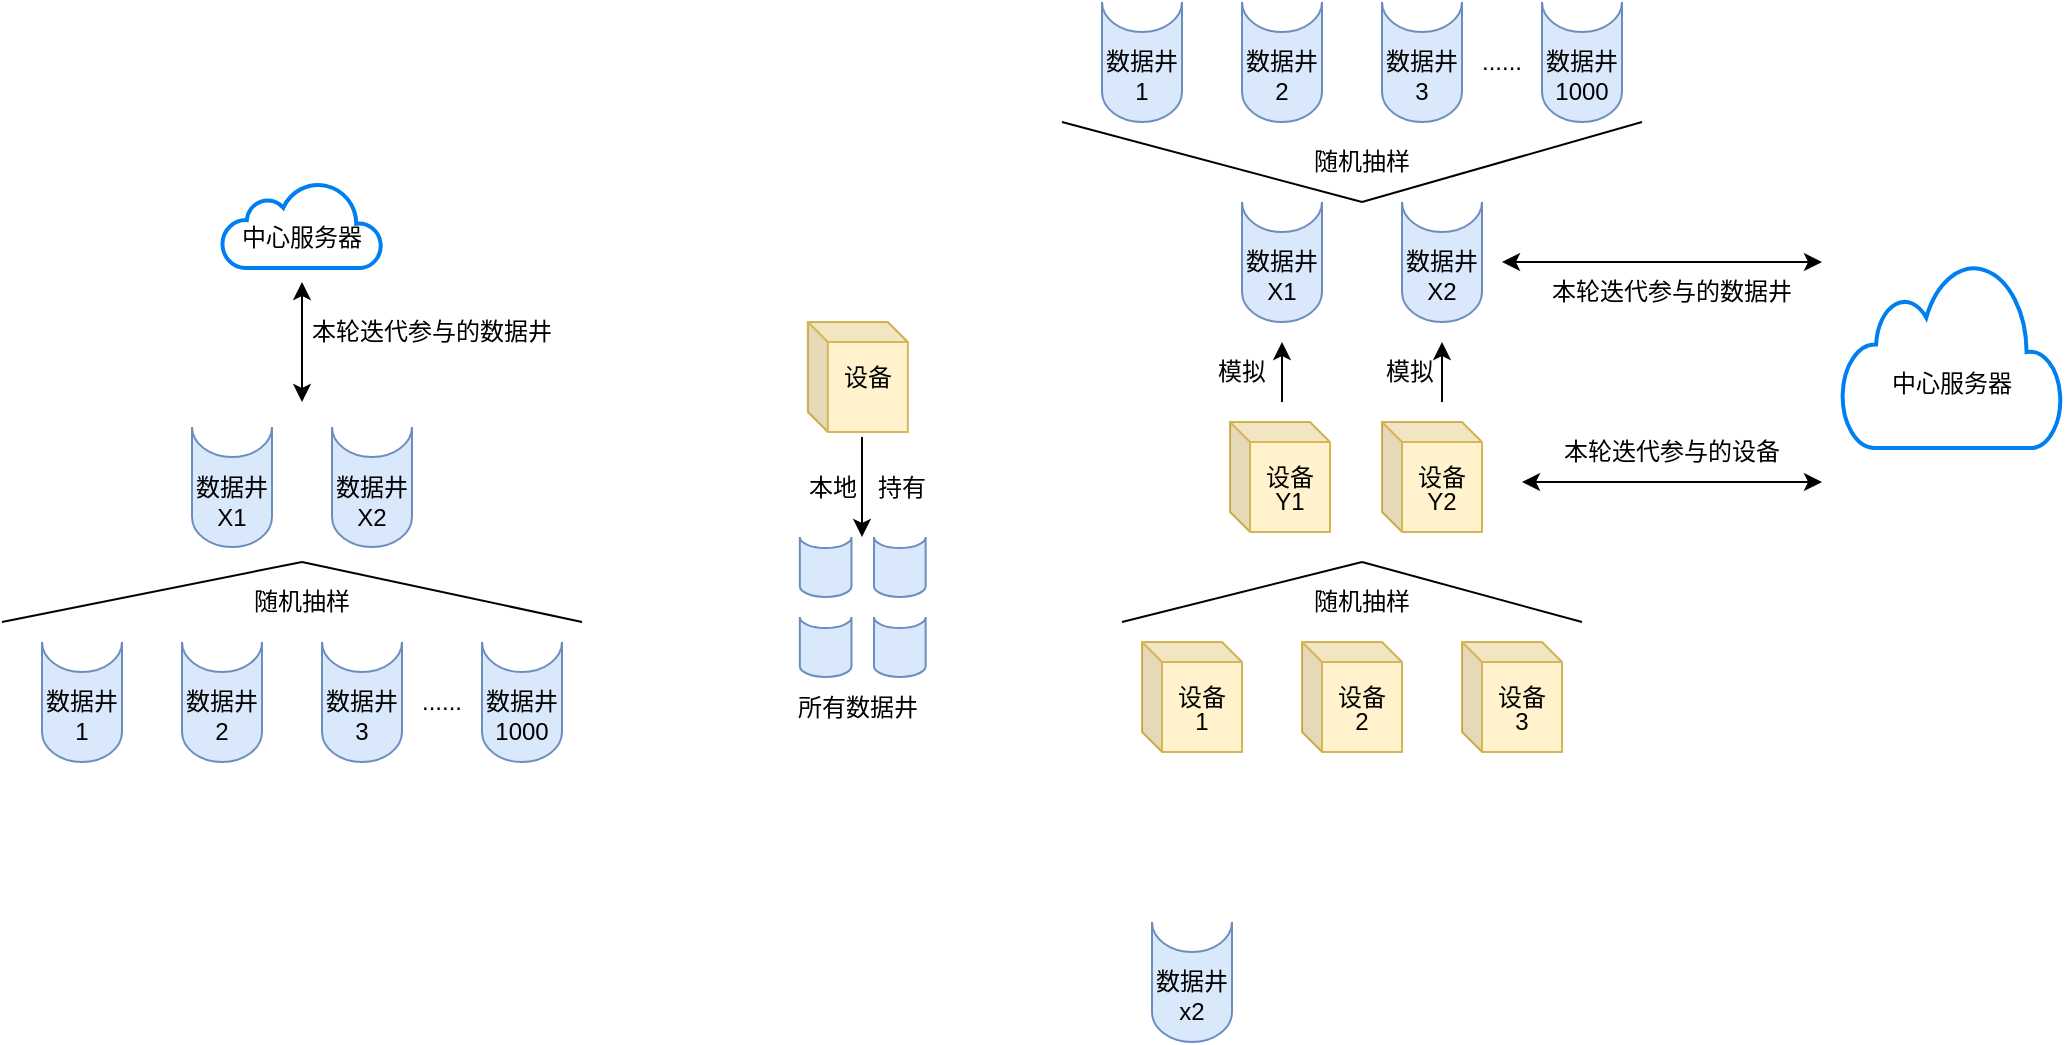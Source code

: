 <mxfile version="21.7.4" type="github">
  <diagram id="fN3Cbw2DqfhjiOd_NkiC" name="第 1 页">
    <mxGraphModel dx="2528" dy="914" grid="1" gridSize="10" guides="1" tooltips="1" connect="1" arrows="1" fold="1" page="1" pageScale="1" pageWidth="827" pageHeight="1169" math="0" shadow="0">
      <root>
        <mxCell id="0" />
        <mxCell id="1" parent="0" />
        <mxCell id="Ag0Fxl8VSpULCYmakODj-46" value="" style="group" parent="1" vertex="1" connectable="0">
          <mxGeometry x="285" y="510" width="60" height="60" as="geometry" />
        </mxCell>
        <mxCell id="Ag0Fxl8VSpULCYmakODj-47" value="" style="shape=cylinder3;whiteSpace=wrap;html=1;boundedLbl=1;backgroundOutline=1;size=15;lid=0;fillColor=#dae8fc;strokeColor=#6c8ebf;" parent="Ag0Fxl8VSpULCYmakODj-46" vertex="1">
          <mxGeometry x="10" width="40" height="60" as="geometry" />
        </mxCell>
        <mxCell id="Ag0Fxl8VSpULCYmakODj-48" value="数据井" style="text;html=1;strokeColor=none;fillColor=none;align=center;verticalAlign=middle;whiteSpace=wrap;rounded=0;" parent="Ag0Fxl8VSpULCYmakODj-46" vertex="1">
          <mxGeometry y="15" width="60" height="30" as="geometry" />
        </mxCell>
        <mxCell id="Ag0Fxl8VSpULCYmakODj-49" value="x2" style="text;html=1;strokeColor=none;fillColor=none;align=center;verticalAlign=middle;whiteSpace=wrap;rounded=0;" parent="Ag0Fxl8VSpULCYmakODj-46" vertex="1">
          <mxGeometry y="30" width="60" height="30" as="geometry" />
        </mxCell>
        <mxCell id="Ag0Fxl8VSpULCYmakODj-60" value="" style="group" parent="1" vertex="1" connectable="0">
          <mxGeometry x="370" y="370" width="60" height="55" as="geometry" />
        </mxCell>
        <mxCell id="Ag0Fxl8VSpULCYmakODj-61" value="" style="shape=cube;whiteSpace=wrap;html=1;boundedLbl=1;backgroundOutline=1;darkOpacity=0.05;darkOpacity2=0.1;size=10;fillColor=#fff2cc;strokeColor=#d6b656;" parent="Ag0Fxl8VSpULCYmakODj-60" vertex="1">
          <mxGeometry width="50" height="55" as="geometry" />
        </mxCell>
        <mxCell id="Ag0Fxl8VSpULCYmakODj-62" value="设备" style="text;html=1;strokeColor=none;fillColor=none;align=center;verticalAlign=middle;whiteSpace=wrap;rounded=0;" parent="Ag0Fxl8VSpULCYmakODj-60" vertex="1">
          <mxGeometry y="12.5" width="60" height="30" as="geometry" />
        </mxCell>
        <mxCell id="Ag0Fxl8VSpULCYmakODj-63" value="2" style="text;html=1;strokeColor=none;fillColor=none;align=center;verticalAlign=middle;whiteSpace=wrap;rounded=0;" parent="Ag0Fxl8VSpULCYmakODj-60" vertex="1">
          <mxGeometry y="25" width="60" height="30" as="geometry" />
        </mxCell>
        <mxCell id="Ag0Fxl8VSpULCYmakODj-66" value="" style="group" parent="1" vertex="1" connectable="0">
          <mxGeometry x="450" y="370" width="60" height="55" as="geometry" />
        </mxCell>
        <mxCell id="Ag0Fxl8VSpULCYmakODj-67" value="" style="shape=cube;whiteSpace=wrap;html=1;boundedLbl=1;backgroundOutline=1;darkOpacity=0.05;darkOpacity2=0.1;size=10;fillColor=#fff2cc;strokeColor=#d6b656;" parent="Ag0Fxl8VSpULCYmakODj-66" vertex="1">
          <mxGeometry width="50" height="55" as="geometry" />
        </mxCell>
        <mxCell id="Ag0Fxl8VSpULCYmakODj-68" value="设备" style="text;html=1;strokeColor=none;fillColor=none;align=center;verticalAlign=middle;whiteSpace=wrap;rounded=0;" parent="Ag0Fxl8VSpULCYmakODj-66" vertex="1">
          <mxGeometry y="12.5" width="60" height="30" as="geometry" />
        </mxCell>
        <mxCell id="Ag0Fxl8VSpULCYmakODj-69" value="3" style="text;html=1;strokeColor=none;fillColor=none;align=center;verticalAlign=middle;whiteSpace=wrap;rounded=0;" parent="Ag0Fxl8VSpULCYmakODj-66" vertex="1">
          <mxGeometry y="25" width="60" height="30" as="geometry" />
        </mxCell>
        <mxCell id="Ag0Fxl8VSpULCYmakODj-89" value="" style="group" parent="1" vertex="1" connectable="0">
          <mxGeometry x="100" y="210" width="82.91" height="207.5" as="geometry" />
        </mxCell>
        <mxCell id="Ag0Fxl8VSpULCYmakODj-10" value="" style="group" parent="Ag0Fxl8VSpULCYmakODj-89" vertex="1" connectable="0">
          <mxGeometry x="22.91" width="60" height="55" as="geometry" />
        </mxCell>
        <mxCell id="Ag0Fxl8VSpULCYmakODj-8" value="" style="shape=cube;whiteSpace=wrap;html=1;boundedLbl=1;backgroundOutline=1;darkOpacity=0.05;darkOpacity2=0.1;size=10;fillColor=#fff2cc;strokeColor=#d6b656;" parent="Ag0Fxl8VSpULCYmakODj-10" vertex="1">
          <mxGeometry width="50" height="55" as="geometry" />
        </mxCell>
        <mxCell id="Ag0Fxl8VSpULCYmakODj-7" value="设备" style="text;html=1;strokeColor=none;fillColor=none;align=center;verticalAlign=middle;whiteSpace=wrap;rounded=0;" parent="Ag0Fxl8VSpULCYmakODj-10" vertex="1">
          <mxGeometry y="12.5" width="60" height="30" as="geometry" />
        </mxCell>
        <mxCell id="Ag0Fxl8VSpULCYmakODj-85" value="" style="group" parent="Ag0Fxl8VSpULCYmakODj-89" vertex="1" connectable="0">
          <mxGeometry x="12.91" y="107.5" width="70" height="100" as="geometry" />
        </mxCell>
        <mxCell id="Ag0Fxl8VSpULCYmakODj-77" value="" style="shape=cylinder3;whiteSpace=wrap;html=1;boundedLbl=1;backgroundOutline=1;size=5.519;lid=0;fillColor=#dae8fc;strokeColor=#6c8ebf;" parent="Ag0Fxl8VSpULCYmakODj-85" vertex="1">
          <mxGeometry x="6" width="25.833" height="30" as="geometry" />
        </mxCell>
        <mxCell id="Ag0Fxl8VSpULCYmakODj-80" value="" style="shape=cylinder3;whiteSpace=wrap;html=1;boundedLbl=1;backgroundOutline=1;size=5.519;lid=0;fillColor=#dae8fc;strokeColor=#6c8ebf;" parent="Ag0Fxl8VSpULCYmakODj-85" vertex="1">
          <mxGeometry x="43.08" width="25.833" height="30" as="geometry" />
        </mxCell>
        <mxCell id="Ag0Fxl8VSpULCYmakODj-81" value="" style="shape=cylinder3;whiteSpace=wrap;html=1;boundedLbl=1;backgroundOutline=1;size=5.519;lid=0;fillColor=#dae8fc;strokeColor=#6c8ebf;" parent="Ag0Fxl8VSpULCYmakODj-85" vertex="1">
          <mxGeometry x="6" y="40" width="25.833" height="30" as="geometry" />
        </mxCell>
        <mxCell id="Ag0Fxl8VSpULCYmakODj-82" value="" style="shape=cylinder3;whiteSpace=wrap;html=1;boundedLbl=1;backgroundOutline=1;size=5.519;lid=0;fillColor=#dae8fc;strokeColor=#6c8ebf;" parent="Ag0Fxl8VSpULCYmakODj-85" vertex="1">
          <mxGeometry x="43.08" y="40" width="25.833" height="30" as="geometry" />
        </mxCell>
        <mxCell id="Ag0Fxl8VSpULCYmakODj-84" value="所有数据井" style="text;html=1;strokeColor=none;fillColor=none;align=center;verticalAlign=middle;whiteSpace=wrap;rounded=0;" parent="Ag0Fxl8VSpULCYmakODj-85" vertex="1">
          <mxGeometry y="70" width="70" height="30" as="geometry" />
        </mxCell>
        <mxCell id="Ag0Fxl8VSpULCYmakODj-86" value="" style="endArrow=classic;html=1;rounded=0;" parent="Ag0Fxl8VSpULCYmakODj-89" edge="1">
          <mxGeometry width="50" height="50" relative="1" as="geometry">
            <mxPoint x="50" y="57.5" as="sourcePoint" />
            <mxPoint x="50" y="107.5" as="targetPoint" />
          </mxGeometry>
        </mxCell>
        <mxCell id="Ag0Fxl8VSpULCYmakODj-87" value="持有" style="text;html=1;strokeColor=none;fillColor=none;align=center;verticalAlign=middle;whiteSpace=wrap;rounded=0;" parent="Ag0Fxl8VSpULCYmakODj-89" vertex="1">
          <mxGeometry x="40" y="67.5" width="60" height="30" as="geometry" />
        </mxCell>
        <mxCell id="Ag0Fxl8VSpULCYmakODj-91" value="本地" style="text;html=1;align=center;verticalAlign=middle;resizable=0;points=[];autosize=1;strokeColor=none;fillColor=none;" parent="Ag0Fxl8VSpULCYmakODj-89" vertex="1">
          <mxGeometry x="10" y="67.5" width="50" height="30" as="geometry" />
        </mxCell>
        <mxCell id="Ag0Fxl8VSpULCYmakODj-90" value="" style="group" parent="1" vertex="1" connectable="0">
          <mxGeometry x="-280" y="140" width="290" height="290" as="geometry" />
        </mxCell>
        <mxCell id="Ag0Fxl8VSpULCYmakODj-13" value="" style="group" parent="Ag0Fxl8VSpULCYmakODj-90" vertex="1" connectable="0">
          <mxGeometry x="110" width="80" height="43" as="geometry" />
        </mxCell>
        <mxCell id="Ag0Fxl8VSpULCYmakODj-11" value="" style="html=1;verticalLabelPosition=bottom;align=center;labelBackgroundColor=#ffffff;verticalAlign=top;strokeWidth=2;strokeColor=#0080F0;shadow=0;dashed=0;shape=mxgraph.ios7.icons.cloud;" parent="Ag0Fxl8VSpULCYmakODj-13" vertex="1">
          <mxGeometry width="80" height="43" as="geometry" />
        </mxCell>
        <mxCell id="Ag0Fxl8VSpULCYmakODj-12" value="中心服务器" style="text;html=1;strokeColor=none;fillColor=none;align=center;verticalAlign=middle;whiteSpace=wrap;rounded=0;" parent="Ag0Fxl8VSpULCYmakODj-13" vertex="1">
          <mxGeometry x="5" y="13" width="70" height="30" as="geometry" />
        </mxCell>
        <mxCell id="Ag0Fxl8VSpULCYmakODj-34" value="" style="group" parent="Ag0Fxl8VSpULCYmakODj-90" vertex="1" connectable="0">
          <mxGeometry x="10" y="230" width="280" height="60" as="geometry" />
        </mxCell>
        <mxCell id="Ag0Fxl8VSpULCYmakODj-5" value="" style="group" parent="Ag0Fxl8VSpULCYmakODj-34" vertex="1" connectable="0">
          <mxGeometry width="60" height="60" as="geometry" />
        </mxCell>
        <mxCell id="Ag0Fxl8VSpULCYmakODj-1" value="" style="shape=cylinder3;whiteSpace=wrap;html=1;boundedLbl=1;backgroundOutline=1;size=15;lid=0;fillColor=#dae8fc;strokeColor=#6c8ebf;" parent="Ag0Fxl8VSpULCYmakODj-5" vertex="1">
          <mxGeometry x="10" width="40" height="60" as="geometry" />
        </mxCell>
        <mxCell id="Ag0Fxl8VSpULCYmakODj-3" value="数据井" style="text;html=1;strokeColor=none;fillColor=none;align=center;verticalAlign=middle;whiteSpace=wrap;rounded=0;" parent="Ag0Fxl8VSpULCYmakODj-5" vertex="1">
          <mxGeometry y="15" width="60" height="30" as="geometry" />
        </mxCell>
        <mxCell id="Ag0Fxl8VSpULCYmakODj-4" value="1" style="text;html=1;strokeColor=none;fillColor=none;align=center;verticalAlign=middle;whiteSpace=wrap;rounded=0;" parent="Ag0Fxl8VSpULCYmakODj-5" vertex="1">
          <mxGeometry y="30" width="60" height="30" as="geometry" />
        </mxCell>
        <mxCell id="Ag0Fxl8VSpULCYmakODj-14" value="" style="group" parent="Ag0Fxl8VSpULCYmakODj-34" vertex="1" connectable="0">
          <mxGeometry x="70" width="60" height="60" as="geometry" />
        </mxCell>
        <mxCell id="Ag0Fxl8VSpULCYmakODj-15" value="" style="shape=cylinder3;whiteSpace=wrap;html=1;boundedLbl=1;backgroundOutline=1;size=15;lid=0;fillColor=#dae8fc;strokeColor=#6c8ebf;" parent="Ag0Fxl8VSpULCYmakODj-14" vertex="1">
          <mxGeometry x="10" width="40" height="60" as="geometry" />
        </mxCell>
        <mxCell id="Ag0Fxl8VSpULCYmakODj-16" value="数据井" style="text;html=1;strokeColor=none;fillColor=none;align=center;verticalAlign=middle;whiteSpace=wrap;rounded=0;" parent="Ag0Fxl8VSpULCYmakODj-14" vertex="1">
          <mxGeometry y="15" width="60" height="30" as="geometry" />
        </mxCell>
        <mxCell id="Ag0Fxl8VSpULCYmakODj-17" value="2" style="text;html=1;strokeColor=none;fillColor=none;align=center;verticalAlign=middle;whiteSpace=wrap;rounded=0;" parent="Ag0Fxl8VSpULCYmakODj-14" vertex="1">
          <mxGeometry y="30" width="60" height="30" as="geometry" />
        </mxCell>
        <mxCell id="Ag0Fxl8VSpULCYmakODj-18" value="" style="group" parent="Ag0Fxl8VSpULCYmakODj-34" vertex="1" connectable="0">
          <mxGeometry x="220" width="60" height="60" as="geometry" />
        </mxCell>
        <mxCell id="Ag0Fxl8VSpULCYmakODj-19" value="" style="shape=cylinder3;whiteSpace=wrap;html=1;boundedLbl=1;backgroundOutline=1;size=15;lid=0;fillColor=#dae8fc;strokeColor=#6c8ebf;" parent="Ag0Fxl8VSpULCYmakODj-18" vertex="1">
          <mxGeometry x="10" width="40" height="60" as="geometry" />
        </mxCell>
        <mxCell id="Ag0Fxl8VSpULCYmakODj-20" value="数据井" style="text;html=1;strokeColor=none;fillColor=none;align=center;verticalAlign=middle;whiteSpace=wrap;rounded=0;" parent="Ag0Fxl8VSpULCYmakODj-18" vertex="1">
          <mxGeometry y="15" width="60" height="30" as="geometry" />
        </mxCell>
        <mxCell id="Ag0Fxl8VSpULCYmakODj-21" value="1000" style="text;html=1;strokeColor=none;fillColor=none;align=center;verticalAlign=middle;whiteSpace=wrap;rounded=0;" parent="Ag0Fxl8VSpULCYmakODj-18" vertex="1">
          <mxGeometry y="30" width="60" height="30" as="geometry" />
        </mxCell>
        <mxCell id="Ag0Fxl8VSpULCYmakODj-22" value="......" style="text;html=1;strokeColor=none;fillColor=none;align=center;verticalAlign=middle;whiteSpace=wrap;rounded=0;" parent="Ag0Fxl8VSpULCYmakODj-34" vertex="1">
          <mxGeometry x="180" y="15" width="60" height="30" as="geometry" />
        </mxCell>
        <mxCell id="Ag0Fxl8VSpULCYmakODj-29" value="" style="group" parent="Ag0Fxl8VSpULCYmakODj-34" vertex="1" connectable="0">
          <mxGeometry x="140" width="60" height="60" as="geometry" />
        </mxCell>
        <mxCell id="Ag0Fxl8VSpULCYmakODj-30" value="" style="shape=cylinder3;whiteSpace=wrap;html=1;boundedLbl=1;backgroundOutline=1;size=15;lid=0;fillColor=#dae8fc;strokeColor=#6c8ebf;" parent="Ag0Fxl8VSpULCYmakODj-29" vertex="1">
          <mxGeometry x="10" width="40" height="60" as="geometry" />
        </mxCell>
        <mxCell id="Ag0Fxl8VSpULCYmakODj-31" value="数据井" style="text;html=1;strokeColor=none;fillColor=none;align=center;verticalAlign=middle;whiteSpace=wrap;rounded=0;" parent="Ag0Fxl8VSpULCYmakODj-29" vertex="1">
          <mxGeometry y="15" width="60" height="30" as="geometry" />
        </mxCell>
        <mxCell id="Ag0Fxl8VSpULCYmakODj-32" value="3" style="text;html=1;strokeColor=none;fillColor=none;align=center;verticalAlign=middle;whiteSpace=wrap;rounded=0;" parent="Ag0Fxl8VSpULCYmakODj-29" vertex="1">
          <mxGeometry y="30" width="60" height="30" as="geometry" />
        </mxCell>
        <mxCell id="Ag0Fxl8VSpULCYmakODj-35" value="" style="endArrow=none;html=1;rounded=0;" parent="Ag0Fxl8VSpULCYmakODj-90" edge="1">
          <mxGeometry width="50" height="50" relative="1" as="geometry">
            <mxPoint x="150" y="190" as="sourcePoint" />
            <mxPoint x="290" y="220" as="targetPoint" />
          </mxGeometry>
        </mxCell>
        <mxCell id="Ag0Fxl8VSpULCYmakODj-40" value="" style="endArrow=none;html=1;rounded=0;" parent="Ag0Fxl8VSpULCYmakODj-90" edge="1">
          <mxGeometry width="50" height="50" relative="1" as="geometry">
            <mxPoint x="150" y="190" as="sourcePoint" />
            <mxPoint y="220" as="targetPoint" />
          </mxGeometry>
        </mxCell>
        <mxCell id="Ag0Fxl8VSpULCYmakODj-56" value="随机抽样" style="text;html=1;strokeColor=none;fillColor=none;align=center;verticalAlign=middle;whiteSpace=wrap;rounded=0;" parent="Ag0Fxl8VSpULCYmakODj-90" vertex="1">
          <mxGeometry x="120" y="195" width="60" height="30" as="geometry" />
        </mxCell>
        <mxCell id="Ag0Fxl8VSpULCYmakODj-58" value="" style="endArrow=classic;startArrow=classic;html=1;rounded=0;" parent="Ag0Fxl8VSpULCYmakODj-90" edge="1">
          <mxGeometry width="50" height="50" relative="1" as="geometry">
            <mxPoint x="150" y="110" as="sourcePoint" />
            <mxPoint x="150" y="50" as="targetPoint" />
          </mxGeometry>
        </mxCell>
        <mxCell id="Ag0Fxl8VSpULCYmakODj-59" value="本轮迭代参与的数据井" style="text;html=1;strokeColor=none;fillColor=none;align=center;verticalAlign=middle;whiteSpace=wrap;rounded=0;" parent="Ag0Fxl8VSpULCYmakODj-90" vertex="1">
          <mxGeometry x="150" y="60" width="130" height="30" as="geometry" />
        </mxCell>
        <mxCell id="Ag0Fxl8VSpULCYmakODj-65" value="" style="group" parent="Ag0Fxl8VSpULCYmakODj-90" vertex="1" connectable="0">
          <mxGeometry x="85" y="122.5" width="130" height="60" as="geometry" />
        </mxCell>
        <mxCell id="Ag0Fxl8VSpULCYmakODj-24" value="" style="group" parent="Ag0Fxl8VSpULCYmakODj-65" vertex="1" connectable="0">
          <mxGeometry width="60" height="60" as="geometry" />
        </mxCell>
        <mxCell id="Ag0Fxl8VSpULCYmakODj-25" value="" style="shape=cylinder3;whiteSpace=wrap;html=1;boundedLbl=1;backgroundOutline=1;size=15;lid=0;fillColor=#dae8fc;strokeColor=#6c8ebf;" parent="Ag0Fxl8VSpULCYmakODj-24" vertex="1">
          <mxGeometry x="10" width="40" height="60" as="geometry" />
        </mxCell>
        <mxCell id="Ag0Fxl8VSpULCYmakODj-26" value="数据井" style="text;html=1;strokeColor=none;fillColor=none;align=center;verticalAlign=middle;whiteSpace=wrap;rounded=0;" parent="Ag0Fxl8VSpULCYmakODj-24" vertex="1">
          <mxGeometry y="15" width="60" height="30" as="geometry" />
        </mxCell>
        <mxCell id="Ag0Fxl8VSpULCYmakODj-27" value="X1" style="text;html=1;strokeColor=none;fillColor=none;align=center;verticalAlign=middle;whiteSpace=wrap;rounded=0;" parent="Ag0Fxl8VSpULCYmakODj-24" vertex="1">
          <mxGeometry y="30" width="60" height="30" as="geometry" />
        </mxCell>
        <mxCell id="Ag0Fxl8VSpULCYmakODj-41" value="" style="group" parent="Ag0Fxl8VSpULCYmakODj-65" vertex="1" connectable="0">
          <mxGeometry x="70" width="60" height="60" as="geometry" />
        </mxCell>
        <mxCell id="Ag0Fxl8VSpULCYmakODj-42" value="" style="shape=cylinder3;whiteSpace=wrap;html=1;boundedLbl=1;backgroundOutline=1;size=15;lid=0;fillColor=#dae8fc;strokeColor=#6c8ebf;" parent="Ag0Fxl8VSpULCYmakODj-41" vertex="1">
          <mxGeometry x="10" width="40" height="60" as="geometry" />
        </mxCell>
        <mxCell id="Ag0Fxl8VSpULCYmakODj-43" value="数据井" style="text;html=1;strokeColor=none;fillColor=none;align=center;verticalAlign=middle;whiteSpace=wrap;rounded=0;" parent="Ag0Fxl8VSpULCYmakODj-41" vertex="1">
          <mxGeometry y="15" width="60" height="30" as="geometry" />
        </mxCell>
        <mxCell id="Ag0Fxl8VSpULCYmakODj-44" value="X2" style="text;html=1;strokeColor=none;fillColor=none;align=center;verticalAlign=middle;whiteSpace=wrap;rounded=0;" parent="Ag0Fxl8VSpULCYmakODj-41" vertex="1">
          <mxGeometry y="30" width="60" height="30" as="geometry" />
        </mxCell>
        <mxCell id="Ag0Fxl8VSpULCYmakODj-97" value="" style="group" parent="1" vertex="1" connectable="0">
          <mxGeometry x="290" y="370" width="60" height="55" as="geometry" />
        </mxCell>
        <mxCell id="Ag0Fxl8VSpULCYmakODj-98" value="" style="shape=cube;whiteSpace=wrap;html=1;boundedLbl=1;backgroundOutline=1;darkOpacity=0.05;darkOpacity2=0.1;size=10;fillColor=#fff2cc;strokeColor=#d6b656;" parent="Ag0Fxl8VSpULCYmakODj-97" vertex="1">
          <mxGeometry width="50" height="55" as="geometry" />
        </mxCell>
        <mxCell id="Ag0Fxl8VSpULCYmakODj-99" value="设备" style="text;html=1;strokeColor=none;fillColor=none;align=center;verticalAlign=middle;whiteSpace=wrap;rounded=0;" parent="Ag0Fxl8VSpULCYmakODj-97" vertex="1">
          <mxGeometry y="12.5" width="60" height="30" as="geometry" />
        </mxCell>
        <mxCell id="Ag0Fxl8VSpULCYmakODj-100" value="1" style="text;html=1;strokeColor=none;fillColor=none;align=center;verticalAlign=middle;whiteSpace=wrap;rounded=0;" parent="Ag0Fxl8VSpULCYmakODj-97" vertex="1">
          <mxGeometry y="25" width="60" height="30" as="geometry" />
        </mxCell>
        <mxCell id="Ag0Fxl8VSpULCYmakODj-101" value="" style="endArrow=none;html=1;rounded=0;" parent="1" edge="1">
          <mxGeometry width="50" height="50" relative="1" as="geometry">
            <mxPoint x="400" y="330" as="sourcePoint" />
            <mxPoint x="510" y="360" as="targetPoint" />
          </mxGeometry>
        </mxCell>
        <mxCell id="Ag0Fxl8VSpULCYmakODj-102" value="" style="endArrow=none;html=1;rounded=0;" parent="1" edge="1">
          <mxGeometry width="50" height="50" relative="1" as="geometry">
            <mxPoint x="400" y="330" as="sourcePoint" />
            <mxPoint x="280" y="360" as="targetPoint" />
          </mxGeometry>
        </mxCell>
        <mxCell id="Ag0Fxl8VSpULCYmakODj-103" value="随机抽样" style="text;html=1;strokeColor=none;fillColor=none;align=center;verticalAlign=middle;whiteSpace=wrap;rounded=0;" parent="1" vertex="1">
          <mxGeometry x="370" y="335" width="60" height="30" as="geometry" />
        </mxCell>
        <mxCell id="Ag0Fxl8VSpULCYmakODj-104" value="" style="group" parent="1" vertex="1" connectable="0">
          <mxGeometry x="410" y="260" width="60" height="55" as="geometry" />
        </mxCell>
        <mxCell id="Ag0Fxl8VSpULCYmakODj-105" value="" style="shape=cube;whiteSpace=wrap;html=1;boundedLbl=1;backgroundOutline=1;darkOpacity=0.05;darkOpacity2=0.1;size=10;fillColor=#fff2cc;strokeColor=#d6b656;" parent="Ag0Fxl8VSpULCYmakODj-104" vertex="1">
          <mxGeometry width="50" height="55" as="geometry" />
        </mxCell>
        <mxCell id="Ag0Fxl8VSpULCYmakODj-106" value="设备" style="text;html=1;strokeColor=none;fillColor=none;align=center;verticalAlign=middle;whiteSpace=wrap;rounded=0;" parent="Ag0Fxl8VSpULCYmakODj-104" vertex="1">
          <mxGeometry y="12.5" width="60" height="30" as="geometry" />
        </mxCell>
        <mxCell id="Ag0Fxl8VSpULCYmakODj-107" value="Y2" style="text;html=1;strokeColor=none;fillColor=none;align=center;verticalAlign=middle;whiteSpace=wrap;rounded=0;" parent="Ag0Fxl8VSpULCYmakODj-104" vertex="1">
          <mxGeometry y="25" width="60" height="30" as="geometry" />
        </mxCell>
        <mxCell id="Ag0Fxl8VSpULCYmakODj-108" value="" style="group" parent="1" vertex="1" connectable="0">
          <mxGeometry x="334" y="260" width="60" height="55" as="geometry" />
        </mxCell>
        <mxCell id="Ag0Fxl8VSpULCYmakODj-109" value="" style="shape=cube;whiteSpace=wrap;html=1;boundedLbl=1;backgroundOutline=1;darkOpacity=0.05;darkOpacity2=0.1;size=10;fillColor=#fff2cc;strokeColor=#d6b656;" parent="Ag0Fxl8VSpULCYmakODj-108" vertex="1">
          <mxGeometry width="50" height="55" as="geometry" />
        </mxCell>
        <mxCell id="Ag0Fxl8VSpULCYmakODj-110" value="设备" style="text;html=1;strokeColor=none;fillColor=none;align=center;verticalAlign=middle;whiteSpace=wrap;rounded=0;" parent="Ag0Fxl8VSpULCYmakODj-108" vertex="1">
          <mxGeometry y="12.5" width="60" height="30" as="geometry" />
        </mxCell>
        <mxCell id="Ag0Fxl8VSpULCYmakODj-111" value="Y1" style="text;html=1;strokeColor=none;fillColor=none;align=center;verticalAlign=middle;whiteSpace=wrap;rounded=0;" parent="Ag0Fxl8VSpULCYmakODj-108" vertex="1">
          <mxGeometry y="25" width="60" height="30" as="geometry" />
        </mxCell>
        <mxCell id="Ag0Fxl8VSpULCYmakODj-112" value="" style="endArrow=classic;html=1;rounded=0;" parent="1" edge="1">
          <mxGeometry width="50" height="50" relative="1" as="geometry">
            <mxPoint x="360" y="250" as="sourcePoint" />
            <mxPoint x="360" y="220" as="targetPoint" />
          </mxGeometry>
        </mxCell>
        <mxCell id="Ag0Fxl8VSpULCYmakODj-127" value="" style="group" parent="1" vertex="1" connectable="0">
          <mxGeometry x="330" y="150" width="60" height="60" as="geometry" />
        </mxCell>
        <mxCell id="Ag0Fxl8VSpULCYmakODj-128" value="" style="shape=cylinder3;whiteSpace=wrap;html=1;boundedLbl=1;backgroundOutline=1;size=15;lid=0;fillColor=#dae8fc;strokeColor=#6c8ebf;" parent="Ag0Fxl8VSpULCYmakODj-127" vertex="1">
          <mxGeometry x="10" width="40" height="60" as="geometry" />
        </mxCell>
        <mxCell id="Ag0Fxl8VSpULCYmakODj-129" value="数据井" style="text;html=1;strokeColor=none;fillColor=none;align=center;verticalAlign=middle;whiteSpace=wrap;rounded=0;" parent="Ag0Fxl8VSpULCYmakODj-127" vertex="1">
          <mxGeometry y="15" width="60" height="30" as="geometry" />
        </mxCell>
        <mxCell id="Ag0Fxl8VSpULCYmakODj-130" value="X1" style="text;html=1;strokeColor=none;fillColor=none;align=center;verticalAlign=middle;whiteSpace=wrap;rounded=0;" parent="Ag0Fxl8VSpULCYmakODj-127" vertex="1">
          <mxGeometry y="30" width="60" height="30" as="geometry" />
        </mxCell>
        <mxCell id="Ag0Fxl8VSpULCYmakODj-131" value="模拟" style="text;html=1;strokeColor=none;fillColor=none;align=center;verticalAlign=middle;whiteSpace=wrap;rounded=0;" parent="1" vertex="1">
          <mxGeometry x="310" y="220" width="60" height="30" as="geometry" />
        </mxCell>
        <mxCell id="Ag0Fxl8VSpULCYmakODj-134" value="" style="endArrow=classic;html=1;rounded=0;" parent="1" edge="1">
          <mxGeometry width="50" height="50" relative="1" as="geometry">
            <mxPoint x="440" y="250" as="sourcePoint" />
            <mxPoint x="440" y="220" as="targetPoint" />
          </mxGeometry>
        </mxCell>
        <mxCell id="Ag0Fxl8VSpULCYmakODj-135" value="" style="group" parent="1" vertex="1" connectable="0">
          <mxGeometry x="410" y="150" width="60" height="60" as="geometry" />
        </mxCell>
        <mxCell id="Ag0Fxl8VSpULCYmakODj-136" value="" style="shape=cylinder3;whiteSpace=wrap;html=1;boundedLbl=1;backgroundOutline=1;size=15;lid=0;fillColor=#dae8fc;strokeColor=#6c8ebf;" parent="Ag0Fxl8VSpULCYmakODj-135" vertex="1">
          <mxGeometry x="10" width="40" height="60" as="geometry" />
        </mxCell>
        <mxCell id="Ag0Fxl8VSpULCYmakODj-137" value="数据井" style="text;html=1;strokeColor=none;fillColor=none;align=center;verticalAlign=middle;whiteSpace=wrap;rounded=0;" parent="Ag0Fxl8VSpULCYmakODj-135" vertex="1">
          <mxGeometry y="15" width="60" height="30" as="geometry" />
        </mxCell>
        <mxCell id="Ag0Fxl8VSpULCYmakODj-138" value="X2" style="text;html=1;strokeColor=none;fillColor=none;align=center;verticalAlign=middle;whiteSpace=wrap;rounded=0;" parent="Ag0Fxl8VSpULCYmakODj-135" vertex="1">
          <mxGeometry y="30" width="60" height="30" as="geometry" />
        </mxCell>
        <mxCell id="Ag0Fxl8VSpULCYmakODj-139" value="模拟" style="text;html=1;strokeColor=none;fillColor=none;align=center;verticalAlign=middle;whiteSpace=wrap;rounded=0;" parent="1" vertex="1">
          <mxGeometry x="394" y="220" width="60" height="30" as="geometry" />
        </mxCell>
        <mxCell id="Ag0Fxl8VSpULCYmakODj-140" value="" style="group" parent="1" vertex="1" connectable="0">
          <mxGeometry x="260" y="50" width="280" height="60" as="geometry" />
        </mxCell>
        <mxCell id="Ag0Fxl8VSpULCYmakODj-141" value="" style="group" parent="Ag0Fxl8VSpULCYmakODj-140" vertex="1" connectable="0">
          <mxGeometry width="60" height="60" as="geometry" />
        </mxCell>
        <mxCell id="Ag0Fxl8VSpULCYmakODj-142" value="" style="shape=cylinder3;whiteSpace=wrap;html=1;boundedLbl=1;backgroundOutline=1;size=15;lid=0;fillColor=#dae8fc;strokeColor=#6c8ebf;" parent="Ag0Fxl8VSpULCYmakODj-141" vertex="1">
          <mxGeometry x="10" width="40" height="60" as="geometry" />
        </mxCell>
        <mxCell id="Ag0Fxl8VSpULCYmakODj-143" value="数据井" style="text;html=1;strokeColor=none;fillColor=none;align=center;verticalAlign=middle;whiteSpace=wrap;rounded=0;" parent="Ag0Fxl8VSpULCYmakODj-141" vertex="1">
          <mxGeometry y="15" width="60" height="30" as="geometry" />
        </mxCell>
        <mxCell id="Ag0Fxl8VSpULCYmakODj-144" value="1" style="text;html=1;strokeColor=none;fillColor=none;align=center;verticalAlign=middle;whiteSpace=wrap;rounded=0;" parent="Ag0Fxl8VSpULCYmakODj-141" vertex="1">
          <mxGeometry y="30" width="60" height="30" as="geometry" />
        </mxCell>
        <mxCell id="Ag0Fxl8VSpULCYmakODj-145" value="" style="group" parent="Ag0Fxl8VSpULCYmakODj-140" vertex="1" connectable="0">
          <mxGeometry x="70" width="60" height="60" as="geometry" />
        </mxCell>
        <mxCell id="Ag0Fxl8VSpULCYmakODj-146" value="" style="shape=cylinder3;whiteSpace=wrap;html=1;boundedLbl=1;backgroundOutline=1;size=15;lid=0;fillColor=#dae8fc;strokeColor=#6c8ebf;" parent="Ag0Fxl8VSpULCYmakODj-145" vertex="1">
          <mxGeometry x="10" width="40" height="60" as="geometry" />
        </mxCell>
        <mxCell id="Ag0Fxl8VSpULCYmakODj-147" value="数据井" style="text;html=1;strokeColor=none;fillColor=none;align=center;verticalAlign=middle;whiteSpace=wrap;rounded=0;" parent="Ag0Fxl8VSpULCYmakODj-145" vertex="1">
          <mxGeometry y="15" width="60" height="30" as="geometry" />
        </mxCell>
        <mxCell id="Ag0Fxl8VSpULCYmakODj-148" value="2" style="text;html=1;strokeColor=none;fillColor=none;align=center;verticalAlign=middle;whiteSpace=wrap;rounded=0;" parent="Ag0Fxl8VSpULCYmakODj-145" vertex="1">
          <mxGeometry y="30" width="60" height="30" as="geometry" />
        </mxCell>
        <mxCell id="Ag0Fxl8VSpULCYmakODj-149" value="" style="group" parent="Ag0Fxl8VSpULCYmakODj-140" vertex="1" connectable="0">
          <mxGeometry x="220" width="60" height="60" as="geometry" />
        </mxCell>
        <mxCell id="Ag0Fxl8VSpULCYmakODj-150" value="" style="shape=cylinder3;whiteSpace=wrap;html=1;boundedLbl=1;backgroundOutline=1;size=15;lid=0;fillColor=#dae8fc;strokeColor=#6c8ebf;" parent="Ag0Fxl8VSpULCYmakODj-149" vertex="1">
          <mxGeometry x="10" width="40" height="60" as="geometry" />
        </mxCell>
        <mxCell id="Ag0Fxl8VSpULCYmakODj-151" value="数据井" style="text;html=1;strokeColor=none;fillColor=none;align=center;verticalAlign=middle;whiteSpace=wrap;rounded=0;" parent="Ag0Fxl8VSpULCYmakODj-149" vertex="1">
          <mxGeometry y="15" width="60" height="30" as="geometry" />
        </mxCell>
        <mxCell id="Ag0Fxl8VSpULCYmakODj-152" value="1000" style="text;html=1;strokeColor=none;fillColor=none;align=center;verticalAlign=middle;whiteSpace=wrap;rounded=0;" parent="Ag0Fxl8VSpULCYmakODj-149" vertex="1">
          <mxGeometry y="30" width="60" height="30" as="geometry" />
        </mxCell>
        <mxCell id="Ag0Fxl8VSpULCYmakODj-153" value="......" style="text;html=1;strokeColor=none;fillColor=none;align=center;verticalAlign=middle;whiteSpace=wrap;rounded=0;" parent="Ag0Fxl8VSpULCYmakODj-140" vertex="1">
          <mxGeometry x="180" y="15" width="60" height="30" as="geometry" />
        </mxCell>
        <mxCell id="Ag0Fxl8VSpULCYmakODj-154" value="" style="group" parent="Ag0Fxl8VSpULCYmakODj-140" vertex="1" connectable="0">
          <mxGeometry x="140" width="60" height="60" as="geometry" />
        </mxCell>
        <mxCell id="Ag0Fxl8VSpULCYmakODj-155" value="" style="shape=cylinder3;whiteSpace=wrap;html=1;boundedLbl=1;backgroundOutline=1;size=15;lid=0;fillColor=#dae8fc;strokeColor=#6c8ebf;" parent="Ag0Fxl8VSpULCYmakODj-154" vertex="1">
          <mxGeometry x="10" width="40" height="60" as="geometry" />
        </mxCell>
        <mxCell id="Ag0Fxl8VSpULCYmakODj-156" value="数据井" style="text;html=1;strokeColor=none;fillColor=none;align=center;verticalAlign=middle;whiteSpace=wrap;rounded=0;" parent="Ag0Fxl8VSpULCYmakODj-154" vertex="1">
          <mxGeometry y="15" width="60" height="30" as="geometry" />
        </mxCell>
        <mxCell id="Ag0Fxl8VSpULCYmakODj-157" value="3" style="text;html=1;strokeColor=none;fillColor=none;align=center;verticalAlign=middle;whiteSpace=wrap;rounded=0;" parent="Ag0Fxl8VSpULCYmakODj-154" vertex="1">
          <mxGeometry y="30" width="60" height="30" as="geometry" />
        </mxCell>
        <mxCell id="Ag0Fxl8VSpULCYmakODj-158" value="" style="endArrow=none;html=1;rounded=0;entryX=1;entryY=1;entryDx=0;entryDy=0;" parent="1" target="Ag0Fxl8VSpULCYmakODj-152" edge="1">
          <mxGeometry width="50" height="50" relative="1" as="geometry">
            <mxPoint x="400" y="150" as="sourcePoint" />
            <mxPoint x="540" y="158.571" as="targetPoint" />
          </mxGeometry>
        </mxCell>
        <mxCell id="Ag0Fxl8VSpULCYmakODj-159" value="" style="endArrow=none;html=1;rounded=0;exitX=0.5;exitY=1;exitDx=0;exitDy=0;" parent="1" source="Ag0Fxl8VSpULCYmakODj-160" edge="1">
          <mxGeometry width="50" height="50" relative="1" as="geometry">
            <mxPoint x="400" y="120" as="sourcePoint" />
            <mxPoint x="250" y="110" as="targetPoint" />
          </mxGeometry>
        </mxCell>
        <mxCell id="Ag0Fxl8VSpULCYmakODj-160" value="随机抽样" style="text;html=1;strokeColor=none;fillColor=none;align=center;verticalAlign=middle;whiteSpace=wrap;rounded=0;" parent="1" vertex="1">
          <mxGeometry x="370" y="110" width="60" height="40" as="geometry" />
        </mxCell>
        <mxCell id="Ag0Fxl8VSpULCYmakODj-162" value="" style="group" parent="1" vertex="1" connectable="0">
          <mxGeometry x="640" y="180" width="110" height="93" as="geometry" />
        </mxCell>
        <mxCell id="Ag0Fxl8VSpULCYmakODj-163" value="" style="html=1;verticalLabelPosition=bottom;align=center;labelBackgroundColor=#ffffff;verticalAlign=top;strokeWidth=2;strokeColor=#0080F0;shadow=0;dashed=0;shape=mxgraph.ios7.icons.cloud;" parent="Ag0Fxl8VSpULCYmakODj-162" vertex="1">
          <mxGeometry width="110" height="93" as="geometry" />
        </mxCell>
        <mxCell id="Ag0Fxl8VSpULCYmakODj-164" value="中心服务器" style="text;html=1;strokeColor=none;fillColor=none;align=center;verticalAlign=middle;whiteSpace=wrap;rounded=0;" parent="Ag0Fxl8VSpULCYmakODj-162" vertex="1">
          <mxGeometry x="6.875" y="28.116" width="96.25" height="64.884" as="geometry" />
        </mxCell>
        <mxCell id="Ag0Fxl8VSpULCYmakODj-165" value="" style="endArrow=classic;startArrow=classic;html=1;rounded=0;" parent="1" edge="1">
          <mxGeometry width="50" height="50" relative="1" as="geometry">
            <mxPoint x="480" y="290" as="sourcePoint" />
            <mxPoint x="630" y="290" as="targetPoint" />
          </mxGeometry>
        </mxCell>
        <mxCell id="Ag0Fxl8VSpULCYmakODj-166" value="本轮迭代参与的设备" style="text;html=1;strokeColor=none;fillColor=none;align=center;verticalAlign=middle;whiteSpace=wrap;rounded=0;" parent="1" vertex="1">
          <mxGeometry x="490" y="260" width="130" height="30" as="geometry" />
        </mxCell>
        <mxCell id="Ag0Fxl8VSpULCYmakODj-167" value="本轮迭代参与的数据井" style="text;html=1;strokeColor=none;fillColor=none;align=center;verticalAlign=middle;whiteSpace=wrap;rounded=0;" parent="1" vertex="1">
          <mxGeometry x="490" y="180" width="130" height="30" as="geometry" />
        </mxCell>
        <mxCell id="Ag0Fxl8VSpULCYmakODj-168" value="" style="endArrow=classic;startArrow=classic;html=1;rounded=0;exitX=1;exitY=0;exitDx=0;exitDy=0;" parent="1" source="Ag0Fxl8VSpULCYmakODj-138" edge="1">
          <mxGeometry width="50" height="50" relative="1" as="geometry">
            <mxPoint x="490" y="300" as="sourcePoint" />
            <mxPoint x="630" y="180" as="targetPoint" />
          </mxGeometry>
        </mxCell>
      </root>
    </mxGraphModel>
  </diagram>
</mxfile>
